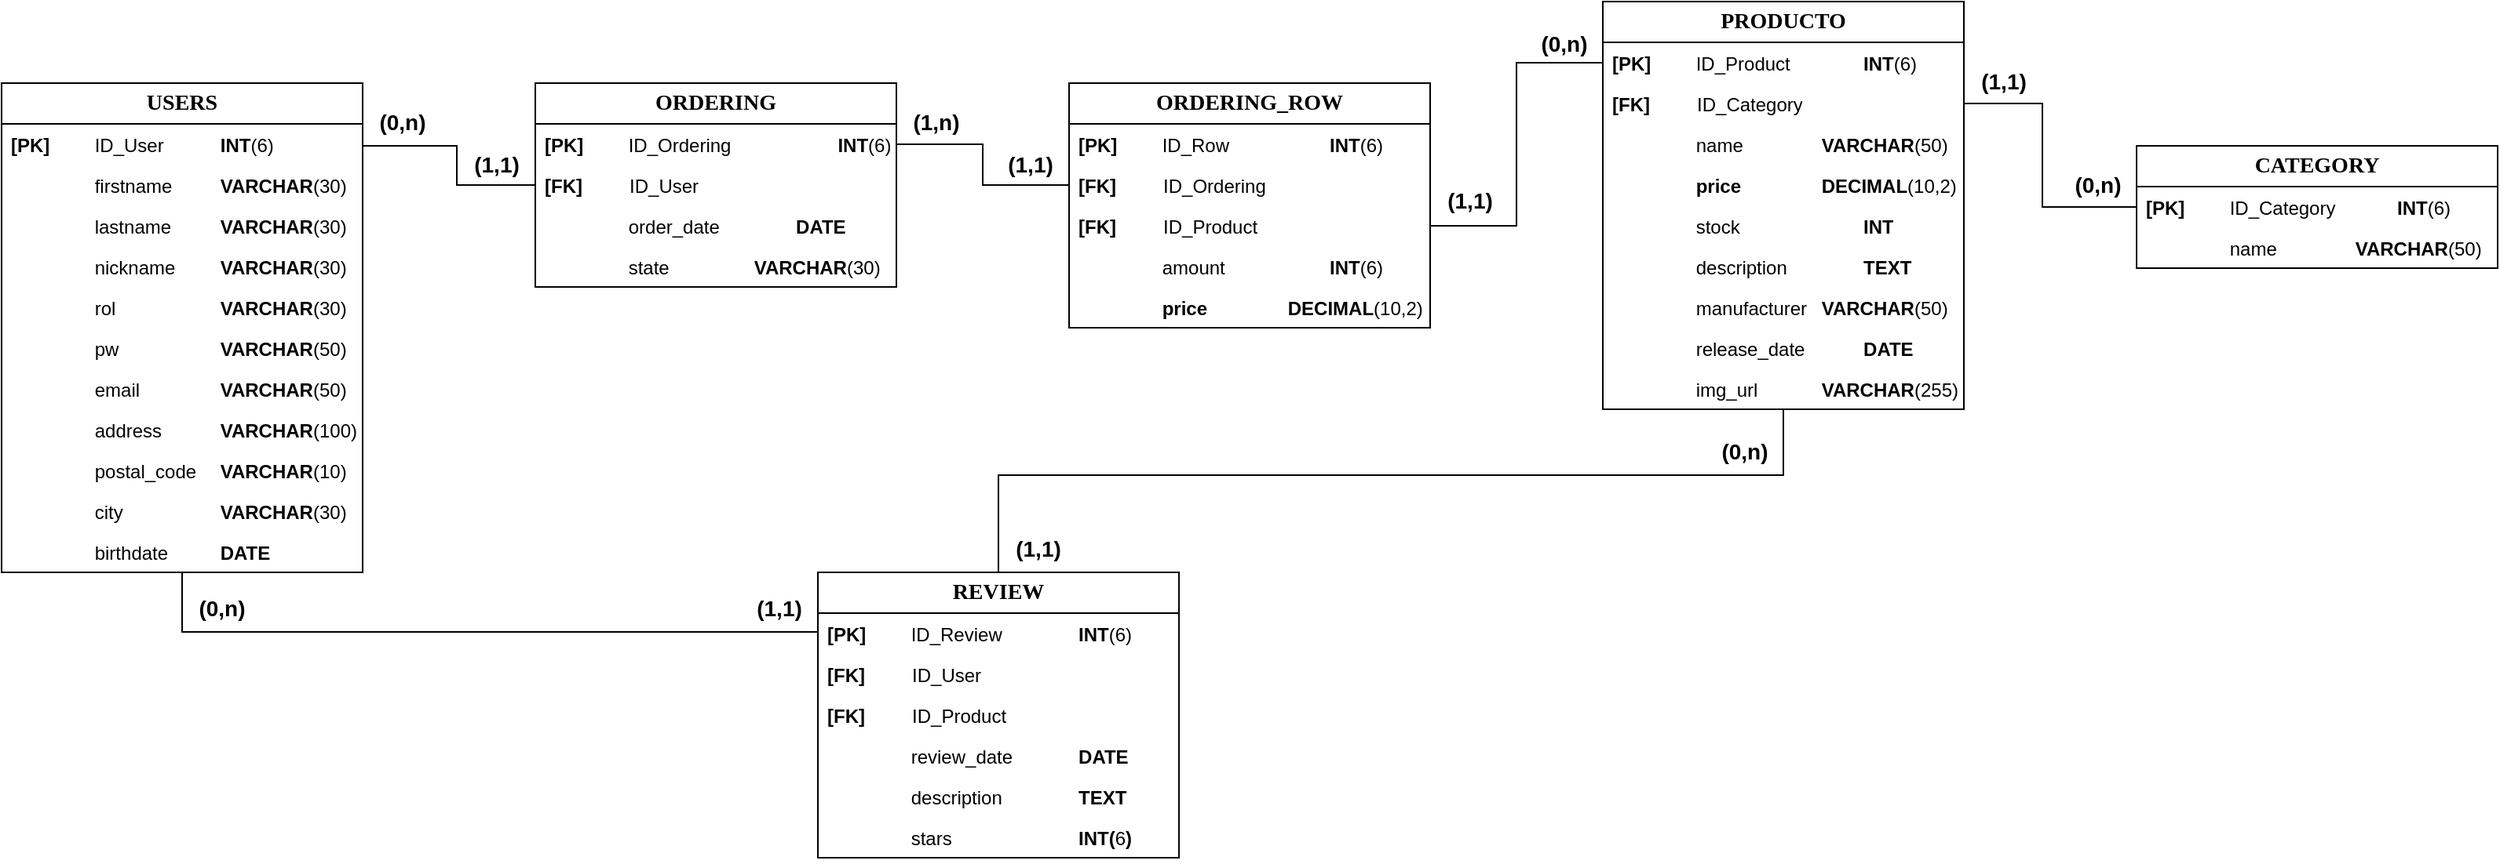 <mxfile version="23.0.2" type="device">
  <diagram id="C5RBs43oDa-KdzZeNtuy" name="Page-1">
    <mxGraphModel dx="498" dy="828" grid="1" gridSize="10" guides="1" tooltips="1" connect="1" arrows="1" fold="1" page="1" pageScale="1" pageWidth="827" pageHeight="1169" math="0" shadow="0">
      <root>
        <mxCell id="WIyWlLk6GJQsqaUBKTNV-0" />
        <mxCell id="WIyWlLk6GJQsqaUBKTNV-1" parent="WIyWlLk6GJQsqaUBKTNV-0" />
        <mxCell id="c3MiUzajz_56Cx9GUoAl-11" value="&lt;b&gt;&lt;font face=&quot;Verdana&quot; style=&quot;font-size: 14px;&quot;&gt;USERS&lt;/font&gt;&lt;/b&gt;" style="swimlane;fontStyle=0;childLayout=stackLayout;horizontal=1;startSize=26;fillColor=none;horizontalStack=0;resizeParent=1;resizeParentMax=0;resizeLast=0;collapsible=1;marginBottom=0;whiteSpace=wrap;html=1;" parent="WIyWlLk6GJQsqaUBKTNV-1" vertex="1">
          <mxGeometry x="40" y="290" width="230" height="312" as="geometry" />
        </mxCell>
        <mxCell id="c3MiUzajz_56Cx9GUoAl-12" value="&lt;b&gt;[PK]&lt;/b&gt;&lt;span style=&quot;font-weight: bold; white-space: pre;&quot;&gt;&#x9;&lt;/span&gt;&lt;span style=&quot;font-weight: bold; white-space: pre;&quot;&gt;&#x9;&lt;/span&gt;ID_User&lt;span style=&quot;font-weight: bold; white-space: pre;&quot;&gt;&#x9;&lt;/span&gt;&lt;span style=&quot;font-weight: bold; white-space: pre;&quot;&gt;&#x9;&lt;/span&gt;&lt;b&gt;INT&lt;/b&gt;(6)" style="text;strokeColor=none;fillColor=none;align=left;verticalAlign=top;spacingLeft=4;spacingRight=4;overflow=hidden;rotatable=0;points=[[0,0.5],[1,0.5]];portConstraint=eastwest;whiteSpace=wrap;html=1;" parent="c3MiUzajz_56Cx9GUoAl-11" vertex="1">
          <mxGeometry y="26" width="230" height="26" as="geometry" />
        </mxCell>
        <mxCell id="c3MiUzajz_56Cx9GUoAl-15" value="&lt;span style=&quot;font-weight: bold; white-space: pre;&quot;&gt;&#x9;&lt;/span&gt;&lt;span style=&quot;font-weight: bold; white-space: pre;&quot;&gt;&#x9;&lt;/span&gt;firstname&lt;span style=&quot;font-weight: bold; white-space: pre;&quot;&gt;&#x9;&lt;/span&gt;&lt;span style=&quot;font-weight: bold; white-space: pre;&quot;&gt;&#x9;&lt;/span&gt;&lt;b&gt;VARCHAR&lt;/b&gt;(30)" style="text;strokeColor=none;fillColor=none;align=left;verticalAlign=top;spacingLeft=4;spacingRight=4;overflow=hidden;rotatable=0;points=[[0,0.5],[1,0.5]];portConstraint=eastwest;whiteSpace=wrap;html=1;" parent="c3MiUzajz_56Cx9GUoAl-11" vertex="1">
          <mxGeometry y="52" width="230" height="26" as="geometry" />
        </mxCell>
        <mxCell id="c3MiUzajz_56Cx9GUoAl-22" value="&lt;span style=&quot;font-weight: bold; white-space: pre;&quot;&gt;&#x9;&lt;/span&gt;&lt;span style=&quot;font-weight: bold; white-space: pre;&quot;&gt;&#x9;&lt;/span&gt;lastname&lt;span style=&quot;font-weight: bold; white-space: pre;&quot;&gt;&#x9;&lt;/span&gt;&lt;span style=&quot;font-weight: bold; white-space: pre;&quot;&gt;&#x9;&lt;/span&gt;&lt;b&gt;VARCHAR&lt;/b&gt;(30)" style="text;strokeColor=none;fillColor=none;align=left;verticalAlign=top;spacingLeft=4;spacingRight=4;overflow=hidden;rotatable=0;points=[[0,0.5],[1,0.5]];portConstraint=eastwest;whiteSpace=wrap;html=1;" parent="c3MiUzajz_56Cx9GUoAl-11" vertex="1">
          <mxGeometry y="78" width="230" height="26" as="geometry" />
        </mxCell>
        <mxCell id="c3MiUzajz_56Cx9GUoAl-23" value="&lt;span style=&quot;font-weight: bold; white-space: pre;&quot;&gt;&#x9;&lt;/span&gt;&lt;span style=&quot;font-weight: bold; white-space: pre;&quot;&gt;&#x9;&lt;/span&gt;nickname&lt;span style=&quot;font-weight: bold; white-space: pre;&quot;&gt;&#x9;&lt;/span&gt;&lt;span style=&quot;font-weight: bold; white-space: pre;&quot;&gt;&#x9;&lt;/span&gt;&lt;b&gt;VARCHAR&lt;/b&gt;(30)" style="text;strokeColor=none;fillColor=none;align=left;verticalAlign=top;spacingLeft=4;spacingRight=4;overflow=hidden;rotatable=0;points=[[0,0.5],[1,0.5]];portConstraint=eastwest;whiteSpace=wrap;html=1;" parent="c3MiUzajz_56Cx9GUoAl-11" vertex="1">
          <mxGeometry y="104" width="230" height="26" as="geometry" />
        </mxCell>
        <mxCell id="c3MiUzajz_56Cx9GUoAl-24" value="&lt;span style=&quot;font-weight: bold; white-space: pre;&quot;&gt;&#x9;&lt;/span&gt;&lt;span style=&quot;font-weight: bold; white-space: pre;&quot;&gt;&#x9;&lt;/span&gt;rol&lt;span style=&quot;white-space: pre;&quot;&gt;&#x9;&lt;/span&gt;&lt;span style=&quot;font-weight: bold; white-space: pre;&quot;&gt;&#x9;&lt;/span&gt;&lt;span style=&quot;font-weight: bold; white-space: pre;&quot;&gt;&#x9;&lt;/span&gt;&lt;b&gt;VARCHAR&lt;/b&gt;(30)" style="text;strokeColor=none;fillColor=none;align=left;verticalAlign=top;spacingLeft=4;spacingRight=4;overflow=hidden;rotatable=0;points=[[0,0.5],[1,0.5]];portConstraint=eastwest;whiteSpace=wrap;html=1;" parent="c3MiUzajz_56Cx9GUoAl-11" vertex="1">
          <mxGeometry y="130" width="230" height="26" as="geometry" />
        </mxCell>
        <mxCell id="c3MiUzajz_56Cx9GUoAl-25" value="&lt;span style=&quot;font-weight: bold; white-space: pre;&quot;&gt;&#x9;&lt;/span&gt;&lt;span style=&quot;font-weight: bold; white-space: pre;&quot;&gt;&#x9;&lt;/span&gt;pw&lt;span style=&quot;white-space: pre;&quot;&gt;&#x9;&lt;/span&gt;&lt;span style=&quot;font-weight: bold; white-space: pre;&quot;&gt;&#x9;&lt;/span&gt;&lt;span style=&quot;font-weight: bold; white-space: pre;&quot;&gt;&#x9;&lt;/span&gt;&lt;b&gt;VARCHAR&lt;/b&gt;(50)" style="text;strokeColor=none;fillColor=none;align=left;verticalAlign=top;spacingLeft=4;spacingRight=4;overflow=hidden;rotatable=0;points=[[0,0.5],[1,0.5]];portConstraint=eastwest;whiteSpace=wrap;html=1;" parent="c3MiUzajz_56Cx9GUoAl-11" vertex="1">
          <mxGeometry y="156" width="230" height="26" as="geometry" />
        </mxCell>
        <mxCell id="c3MiUzajz_56Cx9GUoAl-26" value="&lt;span style=&quot;font-weight: bold; white-space: pre;&quot;&gt;&#x9;&lt;/span&gt;&lt;span style=&quot;font-weight: bold; white-space: pre;&quot;&gt;&#x9;&lt;/span&gt;email&lt;span style=&quot;white-space: pre;&quot;&gt;&#x9;&lt;/span&gt;&lt;span style=&quot;font-weight: bold; white-space: pre;&quot;&gt;&#x9;&lt;/span&gt;&lt;b&gt;VARCHAR&lt;/b&gt;(50)" style="text;strokeColor=none;fillColor=none;align=left;verticalAlign=top;spacingLeft=4;spacingRight=4;overflow=hidden;rotatable=0;points=[[0,0.5],[1,0.5]];portConstraint=eastwest;whiteSpace=wrap;html=1;" parent="c3MiUzajz_56Cx9GUoAl-11" vertex="1">
          <mxGeometry y="182" width="230" height="26" as="geometry" />
        </mxCell>
        <mxCell id="c3MiUzajz_56Cx9GUoAl-27" value="&lt;span style=&quot;font-weight: bold; white-space: pre;&quot;&gt;&#x9;&lt;/span&gt;&lt;span style=&quot;font-weight: bold; white-space: pre;&quot;&gt;&#x9;&lt;/span&gt;address&lt;span style=&quot;white-space: pre;&quot;&gt;&#x9;&lt;/span&gt;&lt;span style=&quot;font-weight: bold; white-space: pre;&quot;&gt;&#x9;&lt;/span&gt;&lt;b&gt;VARCHAR&lt;/b&gt;(100)" style="text;strokeColor=none;fillColor=none;align=left;verticalAlign=top;spacingLeft=4;spacingRight=4;overflow=hidden;rotatable=0;points=[[0,0.5],[1,0.5]];portConstraint=eastwest;whiteSpace=wrap;html=1;" parent="c3MiUzajz_56Cx9GUoAl-11" vertex="1">
          <mxGeometry y="208" width="230" height="26" as="geometry" />
        </mxCell>
        <mxCell id="c3MiUzajz_56Cx9GUoAl-28" value="&lt;span style=&quot;font-weight: bold; white-space: pre;&quot;&gt;&#x9;&lt;/span&gt;&lt;span style=&quot;font-weight: bold; white-space: pre;&quot;&gt;&#x9;&lt;/span&gt;postal_code&lt;span style=&quot;white-space: pre;&quot;&gt;&#x9;&lt;/span&gt;&lt;b&gt;VARCHAR&lt;/b&gt;(10)" style="text;strokeColor=none;fillColor=none;align=left;verticalAlign=top;spacingLeft=4;spacingRight=4;overflow=hidden;rotatable=0;points=[[0,0.5],[1,0.5]];portConstraint=eastwest;whiteSpace=wrap;html=1;" parent="c3MiUzajz_56Cx9GUoAl-11" vertex="1">
          <mxGeometry y="234" width="230" height="26" as="geometry" />
        </mxCell>
        <mxCell id="c3MiUzajz_56Cx9GUoAl-29" value="&lt;span style=&quot;font-weight: bold; white-space: pre;&quot;&gt;&#x9;&lt;/span&gt;&lt;span style=&quot;font-weight: bold; white-space: pre;&quot;&gt;&#x9;&lt;/span&gt;city&lt;span style=&quot;white-space: pre;&quot;&gt;&#x9;&lt;/span&gt;&lt;span style=&quot;font-weight: bold; white-space: pre;&quot;&gt;&#x9;&lt;/span&gt;&lt;span style=&quot;font-weight: bold; white-space: pre;&quot;&gt;&#x9;&lt;/span&gt;&lt;b&gt;VARCHAR&lt;/b&gt;(30)" style="text;strokeColor=none;fillColor=none;align=left;verticalAlign=top;spacingLeft=4;spacingRight=4;overflow=hidden;rotatable=0;points=[[0,0.5],[1,0.5]];portConstraint=eastwest;whiteSpace=wrap;html=1;" parent="c3MiUzajz_56Cx9GUoAl-11" vertex="1">
          <mxGeometry y="260" width="230" height="26" as="geometry" />
        </mxCell>
        <mxCell id="c3MiUzajz_56Cx9GUoAl-30" value="&lt;span style=&quot;font-weight: bold; white-space: pre;&quot;&gt;&#x9;&lt;/span&gt;&lt;span style=&quot;font-weight: bold; white-space: pre;&quot;&gt;&#x9;&lt;/span&gt;birthdate&lt;span style=&quot;white-space: pre;&quot;&gt;&#x9;&lt;/span&gt;&lt;span style=&quot;font-weight: bold; white-space: pre;&quot;&gt;&#x9;&lt;/span&gt;&lt;b&gt;DATE&lt;/b&gt;" style="text;strokeColor=none;fillColor=none;align=left;verticalAlign=top;spacingLeft=4;spacingRight=4;overflow=hidden;rotatable=0;points=[[0,0.5],[1,0.5]];portConstraint=eastwest;whiteSpace=wrap;html=1;" parent="c3MiUzajz_56Cx9GUoAl-11" vertex="1">
          <mxGeometry y="286" width="230" height="26" as="geometry" />
        </mxCell>
        <mxCell id="c3MiUzajz_56Cx9GUoAl-16" value="&lt;b&gt;&lt;font face=&quot;Verdana&quot; style=&quot;font-size: 14px;&quot;&gt;ORDERING&lt;/font&gt;&lt;/b&gt;" style="swimlane;fontStyle=0;childLayout=stackLayout;horizontal=1;startSize=26;fillColor=none;horizontalStack=0;resizeParent=1;resizeParentMax=0;resizeLast=0;collapsible=1;marginBottom=0;whiteSpace=wrap;html=1;" parent="WIyWlLk6GJQsqaUBKTNV-1" vertex="1">
          <mxGeometry x="380" y="290" width="230" height="130" as="geometry" />
        </mxCell>
        <mxCell id="c3MiUzajz_56Cx9GUoAl-17" value="&lt;b&gt;[PK]&lt;/b&gt;&lt;span style=&quot;font-weight: bold; white-space: pre;&quot;&gt;&#x9;&lt;/span&gt;&lt;span style=&quot;font-weight: bold; white-space: pre;&quot;&gt;&#x9;&lt;/span&gt;ID_Ordering&lt;span style=&quot;white-space: pre;&quot;&gt;&#x9;&lt;/span&gt;&lt;span style=&quot;font-weight: bold; white-space: pre;&quot;&gt;&#x9;&lt;/span&gt;&lt;span style=&quot;font-weight: bold; white-space: pre;&quot;&gt;&#x9;&lt;/span&gt;&lt;b&gt;INT&lt;/b&gt;(6)" style="text;strokeColor=none;fillColor=none;align=left;verticalAlign=top;spacingLeft=4;spacingRight=4;overflow=hidden;rotatable=0;points=[[0,0.5],[1,0.5]];portConstraint=eastwest;whiteSpace=wrap;html=1;" parent="c3MiUzajz_56Cx9GUoAl-16" vertex="1">
          <mxGeometry y="26" width="230" height="26" as="geometry" />
        </mxCell>
        <mxCell id="c3MiUzajz_56Cx9GUoAl-18" value="&lt;b style=&quot;border-color: var(--border-color);&quot;&gt;[FK]&lt;/b&gt;&#x9;&lt;span style=&quot;font-weight: bold;&quot;&gt;&lt;span style=&quot;white-space: pre;&quot;&gt;&amp;nbsp;&amp;nbsp;&amp;nbsp;&amp;nbsp;&lt;/span&gt;&lt;/span&gt;&lt;span style=&quot;font-weight: bold;&quot;&gt;&lt;span style=&quot;white-space: pre;&quot;&gt;&amp;nbsp;&amp;nbsp;&amp;nbsp;&amp;nbsp;&lt;/span&gt;&lt;/span&gt;ID_User&lt;span style=&quot;font-weight: bold;&quot;&gt;&lt;span style=&quot;white-space: pre;&quot;&gt;&amp;nbsp;&lt;/span&gt;&lt;/span&gt;" style="text;strokeColor=none;fillColor=none;align=left;verticalAlign=top;spacingLeft=4;spacingRight=4;overflow=hidden;rotatable=0;points=[[0,0.5],[1,0.5]];portConstraint=eastwest;whiteSpace=wrap;html=1;" parent="c3MiUzajz_56Cx9GUoAl-16" vertex="1">
          <mxGeometry y="52" width="230" height="26" as="geometry" />
        </mxCell>
        <mxCell id="c3MiUzajz_56Cx9GUoAl-19" value="&lt;span style=&quot;font-weight: bold; white-space: pre;&quot;&gt;&#x9;&lt;/span&gt;&lt;span style=&quot;font-weight: bold; white-space: pre;&quot;&gt;&#x9;&lt;/span&gt;order_date&lt;span style=&quot;font-weight: bold; white-space: pre;&quot;&gt;&#x9;&lt;/span&gt;&lt;span style=&quot;font-weight: bold; white-space: pre;&quot;&gt;&lt;span style=&quot;white-space: pre;&quot;&gt;&#x9;&lt;/span&gt;&lt;/span&gt;&lt;b&gt;DATE&lt;/b&gt;" style="text;strokeColor=none;fillColor=none;align=left;verticalAlign=top;spacingLeft=4;spacingRight=4;overflow=hidden;rotatable=0;points=[[0,0.5],[1,0.5]];portConstraint=eastwest;whiteSpace=wrap;html=1;" parent="c3MiUzajz_56Cx9GUoAl-16" vertex="1">
          <mxGeometry y="78" width="230" height="26" as="geometry" />
        </mxCell>
        <mxCell id="6U29rU7w1xajO0Omt9pm-33" value="&lt;span style=&quot;font-weight: bold; white-space: pre;&quot;&gt;&#x9;&lt;/span&gt;&lt;span style=&quot;font-weight: bold; white-space: pre;&quot;&gt;&#x9;&lt;/span&gt;state&lt;span style=&quot;font-weight: bold; white-space: pre;&quot;&gt;&#x9;&lt;/span&gt;&lt;span style=&quot;font-weight: bold; white-space: pre;&quot;&gt;&#x9;&lt;/span&gt;&lt;b&gt;VARCHAR&lt;/b&gt;(30)" style="text;strokeColor=none;fillColor=none;align=left;verticalAlign=top;spacingLeft=4;spacingRight=4;overflow=hidden;rotatable=0;points=[[0,0.5],[1,0.5]];portConstraint=eastwest;whiteSpace=wrap;html=1;" parent="c3MiUzajz_56Cx9GUoAl-16" vertex="1">
          <mxGeometry y="104" width="230" height="26" as="geometry" />
        </mxCell>
        <mxCell id="c3MiUzajz_56Cx9GUoAl-37" value="&lt;b&gt;&lt;font style=&quot;font-size: 14px;&quot;&gt;(0,n)&lt;/font&gt;&lt;/b&gt;" style="text;html=1;align=center;verticalAlign=middle;resizable=0;points=[];autosize=1;strokeColor=none;fillColor=none;" parent="WIyWlLk6GJQsqaUBKTNV-1" vertex="1">
          <mxGeometry x="270" y="300" width="50" height="30" as="geometry" />
        </mxCell>
        <mxCell id="c3MiUzajz_56Cx9GUoAl-38" value="&lt;b&gt;&lt;font style=&quot;font-size: 14px;&quot;&gt;(1,1)&lt;/font&gt;&lt;/b&gt;" style="text;html=1;align=center;verticalAlign=middle;resizable=0;points=[];autosize=1;strokeColor=none;fillColor=none;" parent="WIyWlLk6GJQsqaUBKTNV-1" vertex="1">
          <mxGeometry x="330" y="327" width="50" height="30" as="geometry" />
        </mxCell>
        <mxCell id="c3MiUzajz_56Cx9GUoAl-39" value="&lt;b&gt;&lt;font face=&quot;Verdana&quot; style=&quot;font-size: 14px;&quot;&gt;ORDERING_ROW&lt;/font&gt;&lt;/b&gt;" style="swimlane;fontStyle=0;childLayout=stackLayout;horizontal=1;startSize=26;fillColor=none;horizontalStack=0;resizeParent=1;resizeParentMax=0;resizeLast=0;collapsible=1;marginBottom=0;whiteSpace=wrap;html=1;" parent="WIyWlLk6GJQsqaUBKTNV-1" vertex="1">
          <mxGeometry x="720" y="290" width="230" height="156" as="geometry" />
        </mxCell>
        <mxCell id="c3MiUzajz_56Cx9GUoAl-40" value="&lt;b&gt;[PK]&lt;/b&gt;&lt;span style=&quot;font-weight: bold; white-space: pre;&quot;&gt;&#x9;&lt;/span&gt;&lt;span style=&quot;font-weight: bold; white-space: pre;&quot;&gt;&#x9;&lt;/span&gt;ID_Row&lt;span style=&quot;white-space: pre;&quot;&gt;&#x9;&lt;/span&gt;&lt;span style=&quot;font-weight: bold; white-space: pre;&quot;&gt;&#x9;&lt;/span&gt;&lt;span style=&quot;font-weight: bold; white-space: pre;&quot;&gt;&#x9;&lt;/span&gt;&lt;b&gt;INT&lt;/b&gt;(6)" style="text;strokeColor=none;fillColor=none;align=left;verticalAlign=top;spacingLeft=4;spacingRight=4;overflow=hidden;rotatable=0;points=[[0,0.5],[1,0.5]];portConstraint=eastwest;whiteSpace=wrap;html=1;" parent="c3MiUzajz_56Cx9GUoAl-39" vertex="1">
          <mxGeometry y="26" width="230" height="26" as="geometry" />
        </mxCell>
        <mxCell id="c3MiUzajz_56Cx9GUoAl-41" value="&lt;b style=&quot;border-color: var(--border-color);&quot;&gt;[FK]&lt;/b&gt;&#x9;&lt;span style=&quot;font-weight: bold;&quot;&gt;&lt;span style=&quot;white-space: pre;&quot;&gt;&amp;nbsp;&amp;nbsp;&amp;nbsp;&amp;nbsp;&lt;/span&gt;&lt;/span&gt;&lt;span style=&quot;font-weight: bold;&quot;&gt;&lt;span style=&quot;white-space: pre;&quot;&gt;&amp;nbsp;&amp;nbsp;&amp;nbsp;&amp;nbsp;&lt;/span&gt;&lt;/span&gt;ID_Ordering" style="text;strokeColor=none;fillColor=none;align=left;verticalAlign=top;spacingLeft=4;spacingRight=4;overflow=hidden;rotatable=0;points=[[0,0.5],[1,0.5]];portConstraint=eastwest;whiteSpace=wrap;html=1;" parent="c3MiUzajz_56Cx9GUoAl-39" vertex="1">
          <mxGeometry y="52" width="230" height="26" as="geometry" />
        </mxCell>
        <mxCell id="c3MiUzajz_56Cx9GUoAl-43" value="&lt;b style=&quot;border-color: var(--border-color);&quot;&gt;[FK]&lt;/b&gt;&#x9;&lt;span style=&quot;font-weight: bold;&quot;&gt;&lt;span style=&quot;white-space: pre;&quot;&gt;&amp;nbsp;&amp;nbsp;&amp;nbsp;&amp;nbsp;&lt;/span&gt;&lt;/span&gt;&lt;span style=&quot;font-weight: bold;&quot;&gt;&lt;span style=&quot;white-space: pre;&quot;&gt;&amp;nbsp;&amp;nbsp;&amp;nbsp;&amp;nbsp;&lt;/span&gt;&lt;/span&gt;ID_Product" style="text;strokeColor=none;fillColor=none;align=left;verticalAlign=top;spacingLeft=4;spacingRight=4;overflow=hidden;rotatable=0;points=[[0,0.5],[1,0.5]];portConstraint=eastwest;whiteSpace=wrap;html=1;" parent="c3MiUzajz_56Cx9GUoAl-39" vertex="1">
          <mxGeometry y="78" width="230" height="26" as="geometry" />
        </mxCell>
        <mxCell id="c3MiUzajz_56Cx9GUoAl-44" value="&lt;span style=&quot;font-weight: bold; white-space: pre;&quot;&gt;&#x9;&lt;/span&gt;&lt;span style=&quot;font-weight: bold; white-space: pre;&quot;&gt;&#x9;&lt;/span&gt;amount&lt;span style=&quot;font-weight: bold; white-space: pre;&quot;&gt;&#x9;&lt;/span&gt;&lt;span style=&quot;font-weight: bold; white-space: pre;&quot;&gt;&#x9;&lt;span style=&quot;white-space: pre;&quot;&gt;&#x9;&lt;/span&gt;&lt;/span&gt;&lt;b&gt;INT&lt;/b&gt;(6)" style="text;strokeColor=none;fillColor=none;align=left;verticalAlign=top;spacingLeft=4;spacingRight=4;overflow=hidden;rotatable=0;points=[[0,0.5],[1,0.5]];portConstraint=eastwest;whiteSpace=wrap;html=1;" parent="c3MiUzajz_56Cx9GUoAl-39" vertex="1">
          <mxGeometry y="104" width="230" height="26" as="geometry" />
        </mxCell>
        <mxCell id="c3MiUzajz_56Cx9GUoAl-51" value="&lt;span style=&quot;font-weight: bold;&quot;&gt;&lt;span style=&quot;&quot;&gt;&lt;span style=&quot;white-space: pre;&quot;&gt;&#x9;&lt;/span&gt;&amp;nbsp;&amp;nbsp;&amp;nbsp;&amp;nbsp;&lt;/span&gt;&lt;/span&gt;&lt;span style=&quot;font-weight: bold;&quot;&gt;&lt;span style=&quot;&quot;&gt;&amp;nbsp; &amp;nbsp; price&lt;/span&gt;&lt;/span&gt;&lt;span style=&quot;white-space: pre;&quot;&gt;&#x9;&lt;/span&gt;&lt;span style=&quot;white-space: pre;&quot;&gt;&#x9;&lt;/span&gt;&lt;b&gt;DECIMAL&lt;/b&gt;(10,2)&lt;span style=&quot;background-color:#ffffff;padding:0px 0px 0px 2px;&quot;&gt;&lt;/span&gt;&lt;span style=&quot;background-color:#ffffff;padding:0px 0px 0px 2px;&quot;&gt;&lt;/span&gt;&lt;span style=&quot;background-color:#ffffff;padding:0px 0px 0px 2px;&quot;&gt;&lt;/span&gt;" style="text;strokeColor=none;fillColor=none;align=left;verticalAlign=top;spacingLeft=4;spacingRight=4;overflow=hidden;rotatable=0;points=[[0,0.5],[1,0.5]];portConstraint=eastwest;whiteSpace=wrap;html=1;" parent="c3MiUzajz_56Cx9GUoAl-39" vertex="1">
          <mxGeometry y="130" width="230" height="26" as="geometry" />
        </mxCell>
        <mxCell id="c3MiUzajz_56Cx9GUoAl-46" value="" style="endArrow=none;html=1;edgeStyle=orthogonalEdgeStyle;rounded=0;" parent="WIyWlLk6GJQsqaUBKTNV-1" source="c3MiUzajz_56Cx9GUoAl-17" target="c3MiUzajz_56Cx9GUoAl-41" edge="1">
          <mxGeometry relative="1" as="geometry">
            <mxPoint x="680" y="354.58" as="sourcePoint" />
            <mxPoint x="880" y="354.58" as="targetPoint" />
            <Array as="points" />
          </mxGeometry>
        </mxCell>
        <mxCell id="c3MiUzajz_56Cx9GUoAl-47" value="" style="endArrow=none;html=1;edgeStyle=orthogonalEdgeStyle;rounded=0;" parent="WIyWlLk6GJQsqaUBKTNV-1" source="c3MiUzajz_56Cx9GUoAl-12" target="c3MiUzajz_56Cx9GUoAl-18" edge="1">
          <mxGeometry relative="1" as="geometry">
            <mxPoint x="270" y="430" as="sourcePoint" />
            <mxPoint x="470" y="430" as="targetPoint" />
            <Array as="points">
              <mxPoint x="330" y="330" />
              <mxPoint x="330" y="355" />
            </Array>
          </mxGeometry>
        </mxCell>
        <mxCell id="c3MiUzajz_56Cx9GUoAl-49" value="&lt;b&gt;&lt;font style=&quot;font-size: 14px;&quot;&gt;(1,n)&lt;/font&gt;&lt;/b&gt;" style="text;html=1;align=center;verticalAlign=middle;resizable=0;points=[];autosize=1;strokeColor=none;fillColor=none;" parent="WIyWlLk6GJQsqaUBKTNV-1" vertex="1">
          <mxGeometry x="610" y="300" width="50" height="30" as="geometry" />
        </mxCell>
        <mxCell id="c3MiUzajz_56Cx9GUoAl-50" value="&lt;b&gt;&lt;font style=&quot;font-size: 14px;&quot;&gt;(1,1)&lt;/font&gt;&lt;/b&gt;" style="text;html=1;align=center;verticalAlign=middle;resizable=0;points=[];autosize=1;strokeColor=none;fillColor=none;" parent="WIyWlLk6GJQsqaUBKTNV-1" vertex="1">
          <mxGeometry x="670" y="327" width="50" height="30" as="geometry" />
        </mxCell>
        <mxCell id="6U29rU7w1xajO0Omt9pm-0" value="&lt;b&gt;&lt;font face=&quot;Verdana&quot; style=&quot;font-size: 14px;&quot;&gt;PRODUCTO&lt;br&gt;&lt;/font&gt;&lt;/b&gt;" style="swimlane;fontStyle=0;childLayout=stackLayout;horizontal=1;startSize=26;fillColor=none;horizontalStack=0;resizeParent=1;resizeParentMax=0;resizeLast=0;collapsible=1;marginBottom=0;whiteSpace=wrap;html=1;" parent="WIyWlLk6GJQsqaUBKTNV-1" vertex="1">
          <mxGeometry x="1060" y="238" width="230" height="260" as="geometry" />
        </mxCell>
        <mxCell id="6U29rU7w1xajO0Omt9pm-1" value="&lt;b&gt;[PK]&lt;/b&gt;&lt;span style=&quot;font-weight: bold; white-space: pre;&quot;&gt;&#x9;&lt;/span&gt;&lt;span style=&quot;font-weight: bold; white-space: pre;&quot;&gt;&#x9;&lt;/span&gt;ID_Product&lt;span style=&quot;font-weight: bold; white-space: pre;&quot;&gt;&#x9;&lt;/span&gt;&lt;span style=&quot;font-weight: bold; white-space: pre;&quot;&gt;&#x9;&lt;/span&gt;&lt;b&gt;INT&lt;/b&gt;(6)" style="text;strokeColor=none;fillColor=none;align=left;verticalAlign=top;spacingLeft=4;spacingRight=4;overflow=hidden;rotatable=0;points=[[0,0.5],[1,0.5]];portConstraint=eastwest;whiteSpace=wrap;html=1;" parent="6U29rU7w1xajO0Omt9pm-0" vertex="1">
          <mxGeometry y="26" width="230" height="26" as="geometry" />
        </mxCell>
        <mxCell id="6U29rU7w1xajO0Omt9pm-2" value="&lt;b style=&quot;border-color: var(--border-color);&quot;&gt;[FK]&lt;/b&gt;&#x9;&lt;span style=&quot;font-weight: bold;&quot;&gt;&lt;span style=&quot;white-space: pre;&quot;&gt;&amp;nbsp;&amp;nbsp;&amp;nbsp;&amp;nbsp;&lt;/span&gt;&lt;/span&gt;&lt;span style=&quot;font-weight: bold;&quot;&gt;&lt;span style=&quot;white-space: pre;&quot;&gt;&amp;nbsp;&amp;nbsp;&amp;nbsp;&amp;nbsp;&lt;/span&gt;&lt;/span&gt;ID_Category" style="text;strokeColor=none;fillColor=none;align=left;verticalAlign=top;spacingLeft=4;spacingRight=4;overflow=hidden;rotatable=0;points=[[0,0.5],[1,0.5]];portConstraint=eastwest;whiteSpace=wrap;html=1;" parent="6U29rU7w1xajO0Omt9pm-0" vertex="1">
          <mxGeometry y="52" width="230" height="26" as="geometry" />
        </mxCell>
        <mxCell id="6U29rU7w1xajO0Omt9pm-9" value="&lt;span style=&quot;font-weight: bold; white-space: pre;&quot;&gt;&#x9;&lt;/span&gt;&lt;span style=&quot;font-weight: bold; white-space: pre;&quot;&gt;&#x9;&lt;/span&gt;name&lt;span style=&quot;font-weight: bold; white-space: pre;&quot;&gt;&#x9;&lt;/span&gt;&lt;span style=&quot;font-weight: bold; white-space: pre;&quot;&gt;&#x9;&lt;/span&gt;&lt;b&gt;VARCHAR&lt;/b&gt;(50)" style="text;strokeColor=none;fillColor=none;align=left;verticalAlign=top;spacingLeft=4;spacingRight=4;overflow=hidden;rotatable=0;points=[[0,0.5],[1,0.5]];portConstraint=eastwest;whiteSpace=wrap;html=1;" parent="6U29rU7w1xajO0Omt9pm-0" vertex="1">
          <mxGeometry y="78" width="230" height="26" as="geometry" />
        </mxCell>
        <mxCell id="6U29rU7w1xajO0Omt9pm-10" value="&lt;span style=&quot;font-weight: bold;&quot;&gt;&lt;span style=&quot;&quot;&gt;&lt;span style=&quot;white-space: pre;&quot;&gt;&#x9;&lt;/span&gt;&amp;nbsp;&amp;nbsp;&amp;nbsp;&amp;nbsp;&lt;/span&gt;&lt;/span&gt;&lt;span style=&quot;font-weight: bold;&quot;&gt;&lt;span style=&quot;&quot;&gt;&amp;nbsp; &amp;nbsp; price&lt;/span&gt;&lt;/span&gt;&lt;span style=&quot;white-space: pre;&quot;&gt;&#x9;&lt;/span&gt;&lt;span style=&quot;white-space: pre;&quot;&gt;&#x9;&lt;/span&gt;&lt;b&gt;DECIMAL&lt;/b&gt;(10,2)&lt;span style=&quot;background-color:#ffffff;padding:0px 0px 0px 2px;&quot;&gt;&lt;/span&gt;&lt;span style=&quot;background-color:#ffffff;padding:0px 0px 0px 2px;&quot;&gt;&lt;/span&gt;&lt;span style=&quot;background-color:#ffffff;padding:0px 0px 0px 2px;&quot;&gt;&lt;/span&gt;" style="text;strokeColor=none;fillColor=none;align=left;verticalAlign=top;spacingLeft=4;spacingRight=4;overflow=hidden;rotatable=0;points=[[0,0.5],[1,0.5]];portConstraint=eastwest;whiteSpace=wrap;html=1;" parent="6U29rU7w1xajO0Omt9pm-0" vertex="1">
          <mxGeometry y="104" width="230" height="26" as="geometry" />
        </mxCell>
        <mxCell id="6U29rU7w1xajO0Omt9pm-4" value="&lt;span style=&quot;font-weight: bold; white-space: pre;&quot;&gt;&#x9;&lt;/span&gt;&lt;span style=&quot;font-weight: bold; white-space: pre;&quot;&gt;&#x9;&lt;/span&gt;stock&lt;span style=&quot;font-weight: bold; white-space: pre;&quot;&gt;&#x9;&lt;/span&gt;&lt;span style=&quot;font-weight: bold; white-space: pre;&quot;&gt;&#x9;&lt;span style=&quot;white-space: pre;&quot;&gt;&#x9;&lt;/span&gt;&lt;/span&gt;&lt;b&gt;INT&lt;/b&gt;" style="text;strokeColor=none;fillColor=none;align=left;verticalAlign=top;spacingLeft=4;spacingRight=4;overflow=hidden;rotatable=0;points=[[0,0.5],[1,0.5]];portConstraint=eastwest;whiteSpace=wrap;html=1;" parent="6U29rU7w1xajO0Omt9pm-0" vertex="1">
          <mxGeometry y="130" width="230" height="26" as="geometry" />
        </mxCell>
        <mxCell id="6U29rU7w1xajO0Omt9pm-11" value="&lt;span style=&quot;font-weight: bold; white-space: pre;&quot;&gt;&#x9;&lt;/span&gt;&lt;span style=&quot;font-weight: bold; white-space: pre;&quot;&gt;&#x9;&lt;/span&gt;description&lt;span style=&quot;white-space: pre;&quot;&gt;&#x9;&lt;/span&gt;&lt;span style=&quot;white-space: pre;&quot;&gt;&#x9;&lt;/span&gt;&lt;b&gt;TEXT&lt;/b&gt;" style="text;strokeColor=none;fillColor=none;align=left;verticalAlign=top;spacingLeft=4;spacingRight=4;overflow=hidden;rotatable=0;points=[[0,0.5],[1,0.5]];portConstraint=eastwest;whiteSpace=wrap;html=1;" parent="6U29rU7w1xajO0Omt9pm-0" vertex="1">
          <mxGeometry y="156" width="230" height="26" as="geometry" />
        </mxCell>
        <mxCell id="6U29rU7w1xajO0Omt9pm-12" value="&lt;span style=&quot;font-weight: bold; white-space: pre;&quot;&gt;&#x9;&lt;/span&gt;&lt;span style=&quot;font-weight: bold; white-space: pre;&quot;&gt;&#x9;&lt;/span&gt;manufacturer&lt;span style=&quot;font-weight: bold; white-space: pre;&quot;&gt;&#x9;&lt;/span&gt;&lt;b&gt;VARCHAR&lt;/b&gt;(50)" style="text;strokeColor=none;fillColor=none;align=left;verticalAlign=top;spacingLeft=4;spacingRight=4;overflow=hidden;rotatable=0;points=[[0,0.5],[1,0.5]];portConstraint=eastwest;whiteSpace=wrap;html=1;" parent="6U29rU7w1xajO0Omt9pm-0" vertex="1">
          <mxGeometry y="182" width="230" height="26" as="geometry" />
        </mxCell>
        <mxCell id="6U29rU7w1xajO0Omt9pm-13" value="&lt;span style=&quot;font-weight: bold; white-space: pre;&quot;&gt;&#x9;&lt;/span&gt;&lt;span style=&quot;font-weight: bold; white-space: pre;&quot;&gt;&#x9;&lt;/span&gt;release_date&lt;span style=&quot;font-weight: bold; white-space: pre;&quot;&gt;&#x9;&lt;/span&gt;&lt;span style=&quot;font-weight: bold; white-space: pre;&quot;&gt;&#x9;&lt;/span&gt;&lt;b&gt;DATE&lt;/b&gt;" style="text;strokeColor=none;fillColor=none;align=left;verticalAlign=top;spacingLeft=4;spacingRight=4;overflow=hidden;rotatable=0;points=[[0,0.5],[1,0.5]];portConstraint=eastwest;whiteSpace=wrap;html=1;" parent="6U29rU7w1xajO0Omt9pm-0" vertex="1">
          <mxGeometry y="208" width="230" height="26" as="geometry" />
        </mxCell>
        <mxCell id="6U29rU7w1xajO0Omt9pm-14" value="&lt;span style=&quot;font-weight: bold; white-space: pre;&quot;&gt;&#x9;&lt;/span&gt;&lt;span style=&quot;font-weight: bold; white-space: pre;&quot;&gt;&#x9;&lt;/span&gt;img_url&lt;span style=&quot;white-space: pre;&quot;&gt;&#x9;&lt;/span&gt;&lt;span style=&quot;font-weight: bold; white-space: pre;&quot;&gt;&#x9;&lt;/span&gt;&lt;b&gt;VARCHAR&lt;/b&gt;(255)" style="text;strokeColor=none;fillColor=none;align=left;verticalAlign=top;spacingLeft=4;spacingRight=4;overflow=hidden;rotatable=0;points=[[0,0.5],[1,0.5]];portConstraint=eastwest;whiteSpace=wrap;html=1;" parent="6U29rU7w1xajO0Omt9pm-0" vertex="1">
          <mxGeometry y="234" width="230" height="26" as="geometry" />
        </mxCell>
        <mxCell id="6U29rU7w1xajO0Omt9pm-5" value="&lt;b&gt;&lt;font face=&quot;Verdana&quot; style=&quot;font-size: 14px;&quot;&gt;CATEGORY&lt;br&gt;&lt;/font&gt;&lt;/b&gt;" style="swimlane;fontStyle=0;childLayout=stackLayout;horizontal=1;startSize=26;fillColor=none;horizontalStack=0;resizeParent=1;resizeParentMax=0;resizeLast=0;collapsible=1;marginBottom=0;whiteSpace=wrap;html=1;" parent="WIyWlLk6GJQsqaUBKTNV-1" vertex="1">
          <mxGeometry x="1400" y="330" width="230" height="78" as="geometry" />
        </mxCell>
        <mxCell id="6U29rU7w1xajO0Omt9pm-6" value="&lt;b&gt;[PK]&lt;/b&gt;&lt;span style=&quot;font-weight: bold; white-space: pre;&quot;&gt;&#x9;&lt;/span&gt;&lt;span style=&quot;font-weight: bold; white-space: pre;&quot;&gt;&#x9;&lt;/span&gt;ID_Category&lt;span style=&quot;font-weight: bold; white-space: pre;&quot;&gt;&#x9;&lt;/span&gt;&lt;span style=&quot;font-weight: bold; white-space: pre;&quot;&gt;&#x9;&lt;/span&gt;&lt;b&gt;INT&lt;/b&gt;(6)" style="text;strokeColor=none;fillColor=none;align=left;verticalAlign=top;spacingLeft=4;spacingRight=4;overflow=hidden;rotatable=0;points=[[0,0.5],[1,0.5]];portConstraint=eastwest;whiteSpace=wrap;html=1;" parent="6U29rU7w1xajO0Omt9pm-5" vertex="1">
          <mxGeometry y="26" width="230" height="26" as="geometry" />
        </mxCell>
        <mxCell id="6U29rU7w1xajO0Omt9pm-7" value="&lt;span style=&quot;font-weight: bold; white-space: pre;&quot;&gt;&#x9;&lt;/span&gt;&lt;span style=&quot;font-weight: bold; white-space: pre;&quot;&gt;&#x9;&lt;/span&gt;name&lt;span style=&quot;font-weight: bold; white-space: pre;&quot;&gt;&#x9;&lt;/span&gt;&lt;span style=&quot;font-weight: bold; white-space: pre;&quot;&gt;&#x9;&lt;/span&gt;&lt;b&gt;VARCHAR&lt;/b&gt;(50)" style="text;strokeColor=none;fillColor=none;align=left;verticalAlign=top;spacingLeft=4;spacingRight=4;overflow=hidden;rotatable=0;points=[[0,0.5],[1,0.5]];portConstraint=eastwest;whiteSpace=wrap;html=1;" parent="6U29rU7w1xajO0Omt9pm-5" vertex="1">
          <mxGeometry y="52" width="230" height="26" as="geometry" />
        </mxCell>
        <mxCell id="6U29rU7w1xajO0Omt9pm-15" value="" style="endArrow=none;html=1;edgeStyle=orthogonalEdgeStyle;rounded=0;" parent="WIyWlLk6GJQsqaUBKTNV-1" source="c3MiUzajz_56Cx9GUoAl-43" target="6U29rU7w1xajO0Omt9pm-1" edge="1">
          <mxGeometry relative="1" as="geometry">
            <mxPoint x="960" y="420" as="sourcePoint" />
            <mxPoint x="1160" y="420" as="targetPoint" />
            <Array as="points" />
          </mxGeometry>
        </mxCell>
        <mxCell id="6U29rU7w1xajO0Omt9pm-16" value="" style="endArrow=none;html=1;edgeStyle=orthogonalEdgeStyle;rounded=0;" parent="WIyWlLk6GJQsqaUBKTNV-1" source="6U29rU7w1xajO0Omt9pm-2" target="6U29rU7w1xajO0Omt9pm-6" edge="1">
          <mxGeometry relative="1" as="geometry">
            <mxPoint x="1140" y="510" as="sourcePoint" />
            <mxPoint x="1340" y="510" as="targetPoint" />
            <Array as="points">
              <mxPoint x="1340" y="303" />
              <mxPoint x="1340" y="369" />
            </Array>
          </mxGeometry>
        </mxCell>
        <mxCell id="6U29rU7w1xajO0Omt9pm-18" value="&lt;b&gt;&lt;font style=&quot;font-size: 14px;&quot;&gt;(1,1)&lt;/font&gt;&lt;/b&gt;" style="text;html=1;align=center;verticalAlign=middle;resizable=0;points=[];autosize=1;strokeColor=none;fillColor=none;" parent="WIyWlLk6GJQsqaUBKTNV-1" vertex="1">
          <mxGeometry x="950" y="350" width="50" height="30" as="geometry" />
        </mxCell>
        <mxCell id="6U29rU7w1xajO0Omt9pm-19" value="&lt;b&gt;&lt;font face=&quot;Verdana&quot; style=&quot;font-size: 14px;&quot;&gt;REVIEW&lt;br&gt;&lt;/font&gt;&lt;/b&gt;" style="swimlane;fontStyle=0;childLayout=stackLayout;horizontal=1;startSize=26;fillColor=none;horizontalStack=0;resizeParent=1;resizeParentMax=0;resizeLast=0;collapsible=1;marginBottom=0;whiteSpace=wrap;html=1;" parent="WIyWlLk6GJQsqaUBKTNV-1" vertex="1">
          <mxGeometry x="560" y="602" width="230" height="182" as="geometry" />
        </mxCell>
        <mxCell id="6U29rU7w1xajO0Omt9pm-20" value="&lt;b&gt;[PK]&lt;/b&gt;&lt;span style=&quot;font-weight: bold; white-space: pre;&quot;&gt;&#x9;&lt;/span&gt;&lt;span style=&quot;font-weight: bold; white-space: pre;&quot;&gt;&#x9;&lt;/span&gt;ID_Review&lt;span style=&quot;font-weight: bold; white-space: pre;&quot;&gt;&#x9;&lt;/span&gt;&lt;span style=&quot;font-weight: bold; white-space: pre;&quot;&gt;&#x9;&lt;/span&gt;&lt;b&gt;INT&lt;/b&gt;(6)" style="text;strokeColor=none;fillColor=none;align=left;verticalAlign=top;spacingLeft=4;spacingRight=4;overflow=hidden;rotatable=0;points=[[0,0.5],[1,0.5]];portConstraint=eastwest;whiteSpace=wrap;html=1;" parent="6U29rU7w1xajO0Omt9pm-19" vertex="1">
          <mxGeometry y="26" width="230" height="26" as="geometry" />
        </mxCell>
        <mxCell id="6U29rU7w1xajO0Omt9pm-21" value="&lt;b style=&quot;border-color: var(--border-color);&quot;&gt;[FK]&lt;/b&gt;&#x9;&lt;span style=&quot;font-weight: bold;&quot;&gt;&lt;span style=&quot;white-space: pre;&quot;&gt;&amp;nbsp;&amp;nbsp;&amp;nbsp;&amp;nbsp;&lt;/span&gt;&lt;/span&gt;&lt;span style=&quot;font-weight: bold;&quot;&gt;&lt;span style=&quot;white-space: pre;&quot;&gt;&amp;nbsp;&amp;nbsp;&amp;nbsp;&amp;nbsp;&lt;/span&gt;&lt;/span&gt;ID_User" style="text;strokeColor=none;fillColor=none;align=left;verticalAlign=top;spacingLeft=4;spacingRight=4;overflow=hidden;rotatable=0;points=[[0,0.5],[1,0.5]];portConstraint=eastwest;whiteSpace=wrap;html=1;" parent="6U29rU7w1xajO0Omt9pm-19" vertex="1">
          <mxGeometry y="52" width="230" height="26" as="geometry" />
        </mxCell>
        <mxCell id="6U29rU7w1xajO0Omt9pm-29" value="&lt;b style=&quot;border-color: var(--border-color);&quot;&gt;[FK]&lt;/b&gt;&#x9;&lt;span style=&quot;font-weight: bold;&quot;&gt;&lt;span style=&quot;white-space: pre;&quot;&gt;&amp;nbsp;&amp;nbsp;&amp;nbsp;&amp;nbsp;&lt;/span&gt;&lt;/span&gt;&lt;span style=&quot;font-weight: bold;&quot;&gt;&lt;span style=&quot;white-space: pre;&quot;&gt;&amp;nbsp;&amp;nbsp;&amp;nbsp;&amp;nbsp;&lt;/span&gt;&lt;/span&gt;ID_Product" style="text;strokeColor=none;fillColor=none;align=left;verticalAlign=top;spacingLeft=4;spacingRight=4;overflow=hidden;rotatable=0;points=[[0,0.5],[1,0.5]];portConstraint=eastwest;whiteSpace=wrap;html=1;" parent="6U29rU7w1xajO0Omt9pm-19" vertex="1">
          <mxGeometry y="78" width="230" height="26" as="geometry" />
        </mxCell>
        <mxCell id="6U29rU7w1xajO0Omt9pm-34" value="&lt;span style=&quot;font-weight: bold; white-space: pre;&quot;&gt;&#x9;&lt;/span&gt;&lt;span style=&quot;font-weight: bold; white-space: pre;&quot;&gt;&#x9;&lt;/span&gt;review_date&lt;span style=&quot;font-weight: bold; white-space: pre;&quot;&gt;&#x9;&lt;span style=&quot;white-space: pre;&quot;&gt;&#x9;&lt;/span&gt;&lt;/span&gt;&lt;b&gt;DATE&lt;/b&gt;" style="text;strokeColor=none;fillColor=none;align=left;verticalAlign=top;spacingLeft=4;spacingRight=4;overflow=hidden;rotatable=0;points=[[0,0.5],[1,0.5]];portConstraint=eastwest;whiteSpace=wrap;html=1;" parent="6U29rU7w1xajO0Omt9pm-19" vertex="1">
          <mxGeometry y="104" width="230" height="26" as="geometry" />
        </mxCell>
        <mxCell id="6U29rU7w1xajO0Omt9pm-30" value="&lt;span style=&quot;font-weight: bold; white-space: pre;&quot;&gt;&#x9;&lt;/span&gt;&lt;span style=&quot;font-weight: bold; white-space: pre;&quot;&gt;&#x9;&lt;/span&gt;description&lt;span style=&quot;white-space: pre;&quot;&gt;&#x9;&lt;/span&gt;&lt;span style=&quot;white-space: pre;&quot;&gt;&lt;span style=&quot;white-space: pre;&quot;&gt;&#x9;&lt;/span&gt;&lt;/span&gt;&lt;b&gt;TEXT&lt;/b&gt;" style="text;strokeColor=none;fillColor=none;align=left;verticalAlign=top;spacingLeft=4;spacingRight=4;overflow=hidden;rotatable=0;points=[[0,0.5],[1,0.5]];portConstraint=eastwest;whiteSpace=wrap;html=1;" parent="6U29rU7w1xajO0Omt9pm-19" vertex="1">
          <mxGeometry y="130" width="230" height="26" as="geometry" />
        </mxCell>
        <mxCell id="8S1nMi7OMxYgRW--OEVb-0" value="&lt;span style=&quot;font-weight: bold; white-space: pre;&quot;&gt;&#x9;&lt;/span&gt;&lt;span style=&quot;font-weight: bold; white-space: pre;&quot;&gt;&#x9;&lt;/span&gt;stars&lt;span style=&quot;font-weight: bold; white-space: pre;&quot;&gt;&#x9;&lt;/span&gt;&lt;span style=&quot;font-weight: bold; white-space: pre;&quot;&gt;&#x9;&lt;span style=&quot;white-space: pre;&quot;&gt;&#x9;&lt;/span&gt;INT(&lt;/span&gt;6&lt;span style=&quot;font-weight: bold; white-space: pre;&quot;&gt;)&lt;/span&gt;" style="text;strokeColor=none;fillColor=none;align=left;verticalAlign=top;spacingLeft=4;spacingRight=4;overflow=hidden;rotatable=0;points=[[0,0.5],[1,0.5]];portConstraint=eastwest;whiteSpace=wrap;html=1;" vertex="1" parent="6U29rU7w1xajO0Omt9pm-19">
          <mxGeometry y="156" width="230" height="26" as="geometry" />
        </mxCell>
        <mxCell id="6U29rU7w1xajO0Omt9pm-31" value="" style="endArrow=none;html=1;edgeStyle=orthogonalEdgeStyle;rounded=0;" parent="WIyWlLk6GJQsqaUBKTNV-1" source="6U29rU7w1xajO0Omt9pm-19" target="6U29rU7w1xajO0Omt9pm-0" edge="1">
          <mxGeometry relative="1" as="geometry">
            <mxPoint x="875" y="602" as="sourcePoint" />
            <mxPoint x="1075" y="602" as="targetPoint" />
            <Array as="points">
              <mxPoint x="675" y="540" />
              <mxPoint x="1175" y="540" />
            </Array>
          </mxGeometry>
        </mxCell>
        <mxCell id="6U29rU7w1xajO0Omt9pm-32" value="" style="endArrow=none;html=1;edgeStyle=orthogonalEdgeStyle;rounded=0;" parent="WIyWlLk6GJQsqaUBKTNV-1" source="c3MiUzajz_56Cx9GUoAl-11" target="6U29rU7w1xajO0Omt9pm-19" edge="1">
          <mxGeometry relative="1" as="geometry">
            <mxPoint x="340" y="550" as="sourcePoint" />
            <mxPoint x="540" y="550" as="targetPoint" />
            <Array as="points">
              <mxPoint x="155" y="640" />
            </Array>
          </mxGeometry>
        </mxCell>
        <mxCell id="w_aAKn2MnOkuTxVOm0Eq-0" value="&lt;b&gt;&lt;font style=&quot;font-size: 14px;&quot;&gt;(0,n)&lt;/font&gt;&lt;/b&gt;" style="text;html=1;align=center;verticalAlign=middle;resizable=0;points=[];autosize=1;strokeColor=none;fillColor=none;" parent="WIyWlLk6GJQsqaUBKTNV-1" vertex="1">
          <mxGeometry x="1010" y="250" width="50" height="30" as="geometry" />
        </mxCell>
        <mxCell id="w_aAKn2MnOkuTxVOm0Eq-1" value="&lt;b&gt;&lt;font style=&quot;font-size: 14px;&quot;&gt;(1,1)&lt;/font&gt;&lt;/b&gt;" style="text;html=1;align=center;verticalAlign=middle;resizable=0;points=[];autosize=1;strokeColor=none;fillColor=none;" parent="WIyWlLk6GJQsqaUBKTNV-1" vertex="1">
          <mxGeometry x="1290" y="274" width="50" height="30" as="geometry" />
        </mxCell>
        <mxCell id="w_aAKn2MnOkuTxVOm0Eq-2" value="&lt;b&gt;&lt;font style=&quot;font-size: 14px;&quot;&gt;(0,n)&lt;/font&gt;&lt;/b&gt;" style="text;html=1;align=center;verticalAlign=middle;resizable=0;points=[];autosize=1;strokeColor=none;fillColor=none;" parent="WIyWlLk6GJQsqaUBKTNV-1" vertex="1">
          <mxGeometry x="1350" y="340" width="50" height="30" as="geometry" />
        </mxCell>
        <mxCell id="w_aAKn2MnOkuTxVOm0Eq-3" value="&lt;b&gt;&lt;font style=&quot;font-size: 14px;&quot;&gt;(0,n)&lt;/font&gt;&lt;/b&gt;" style="text;html=1;align=center;verticalAlign=middle;resizable=0;points=[];autosize=1;strokeColor=none;fillColor=none;" parent="WIyWlLk6GJQsqaUBKTNV-1" vertex="1">
          <mxGeometry x="1125" y="510" width="50" height="30" as="geometry" />
        </mxCell>
        <mxCell id="w_aAKn2MnOkuTxVOm0Eq-4" value="&lt;b&gt;&lt;font style=&quot;font-size: 14px;&quot;&gt;(1,1)&lt;/font&gt;&lt;/b&gt;" style="text;html=1;align=center;verticalAlign=middle;resizable=0;points=[];autosize=1;strokeColor=none;fillColor=none;" parent="WIyWlLk6GJQsqaUBKTNV-1" vertex="1">
          <mxGeometry x="675" y="572" width="50" height="30" as="geometry" />
        </mxCell>
        <mxCell id="w_aAKn2MnOkuTxVOm0Eq-5" value="&lt;b&gt;&lt;font style=&quot;font-size: 14px;&quot;&gt;(1,1)&lt;/font&gt;&lt;/b&gt;" style="text;html=1;align=center;verticalAlign=middle;resizable=0;points=[];autosize=1;strokeColor=none;fillColor=none;" parent="WIyWlLk6GJQsqaUBKTNV-1" vertex="1">
          <mxGeometry x="510" y="610" width="50" height="30" as="geometry" />
        </mxCell>
        <mxCell id="w_aAKn2MnOkuTxVOm0Eq-6" value="&lt;b&gt;&lt;font style=&quot;font-size: 14px;&quot;&gt;(0,n)&lt;/font&gt;&lt;/b&gt;" style="text;html=1;align=center;verticalAlign=middle;resizable=0;points=[];autosize=1;strokeColor=none;fillColor=none;" parent="WIyWlLk6GJQsqaUBKTNV-1" vertex="1">
          <mxGeometry x="155" y="610" width="50" height="30" as="geometry" />
        </mxCell>
      </root>
    </mxGraphModel>
  </diagram>
</mxfile>
